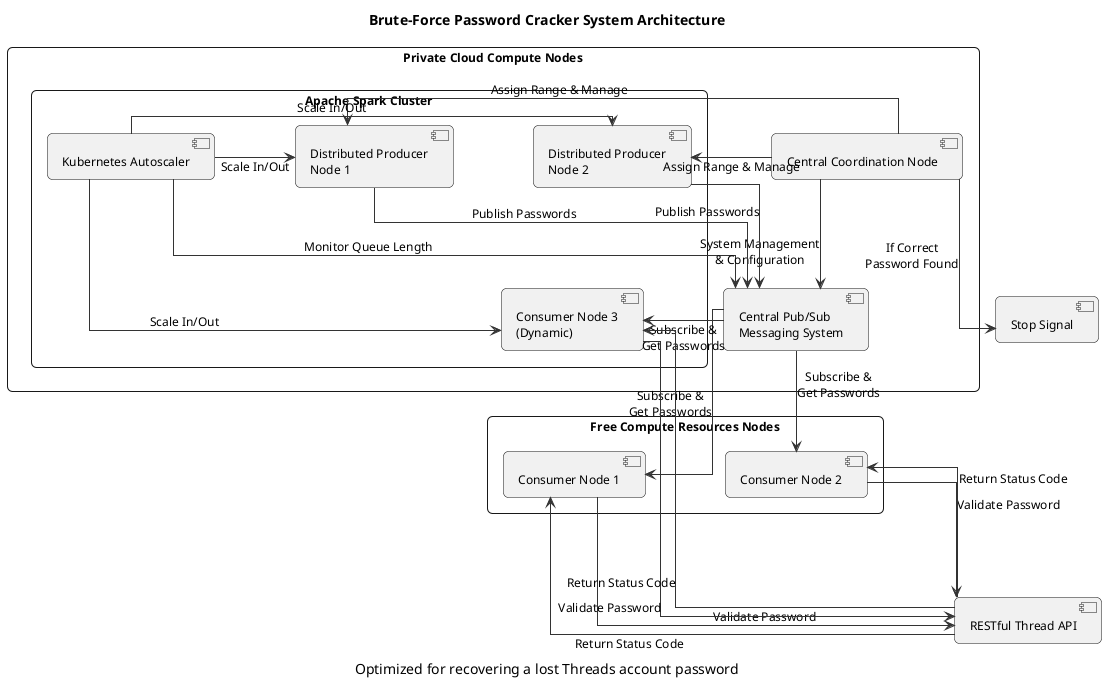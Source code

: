@startuml
skinparam backgroundColor white
skinparam handwritten false
skinparam roundcorner 10
skinparam packageStyle rectangle
skinparam defaultFontName Arial
skinparam defaultFontSize 12
skinparam arrowColor #333333
skinparam linetype ortho
skinparam nodesep 80
skinparam ranksep 100

title Brute-Force Password Cracker System Architecture
caption Optimized for recovering a lost Threads account password

package "Private Cloud Compute Nodes" {
    [Central Coordination Node] as Coordinator
    
    package "Apache Spark Cluster" {
        [Distributed Producer\nNode 1] as DistProducer1
        [Distributed Producer\nNode 2] as DistProducer2
        [Kubernetes Autoscaler] as Autoscaler
        [Consumer Node 3\n(Dynamic)] as DynamicConsumer3
    }
    
    [Central Pub/Sub\nMessaging System] as PubSub
}

package "Free Compute Resources Nodes" {
    [Consumer Node 1] as FreeConsumer1
    [Consumer Node 2] as FreeConsumer2
}

[RESTful Thread API] as API

Coordinator -[hidden]right- DistProducer1
DistProducer1 -[hidden]right- DistProducer2
Autoscaler -[hidden]down- DynamicConsumer3
PubSub -[hidden]down- FreeConsumer1
FreeConsumer1 -[hidden]right- FreeConsumer2

Autoscaler -down-> PubSub : Monitor Queue Length
Autoscaler -right-> DistProducer1 : Scale In/Out
Autoscaler -right-> DistProducer2 : Scale In/Out
Autoscaler -down-> DynamicConsumer3 : Scale In/Out

Coordinator -right-> DistProducer1 : Assign Range & Manage
Coordinator -right-> DistProducer2 : Assign Range & Manage
Coordinator -down-> PubSub : System Management\n& Configuration

DistProducer1 -down-> PubSub : Publish Passwords
DistProducer2 -down-> PubSub : Publish Passwords

PubSub -down-> FreeConsumer1 : Subscribe &\nGet Passwords
PubSub -down-> FreeConsumer2 : Subscribe &\nGet Passwords
PubSub -right-> DynamicConsumer3 : Subscribe &\nGet Passwords

FreeConsumer1 -down-> API : Validate Password
FreeConsumer2 -down-> API : Validate Password
DynamicConsumer3 -down-> API : Validate Password

API -up-> FreeConsumer1 : Return Status Code
API -up-> FreeConsumer2 : Return Status Code
API -left-> DynamicConsumer3 : Return Status Code

Coordinator -[hidden]down-> [Stop Signal]
Coordinator --> [Stop Signal] : If Correct\nPassword Found

@enduml
